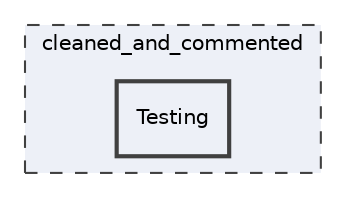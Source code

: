 digraph "/home/bruh/Documents/GitHub/cleaned_and_commented/Testing"
{
 // LATEX_PDF_SIZE
  edge [fontname="Helvetica",fontsize="10",labelfontname="Helvetica",labelfontsize="10"];
  node [fontname="Helvetica",fontsize="10",shape=record];
  compound=true
  subgraph clusterdir_2a3752ec75963af6742b1ed14a1dd3a5 {
    graph [ bgcolor="#edf0f7", pencolor="grey25", style="filled,dashed,", label="cleaned_and_commented", fontname="Helvetica", fontsize="10", URL="dir_2a3752ec75963af6742b1ed14a1dd3a5.html"]
  dir_1949ee371cba2a87b7efe30c72ab0974 [shape=box, label="Testing", style="filled,bold,", fillcolor="#edf0f7", color="grey25", URL="dir_1949ee371cba2a87b7efe30c72ab0974.html"];
  }
}
